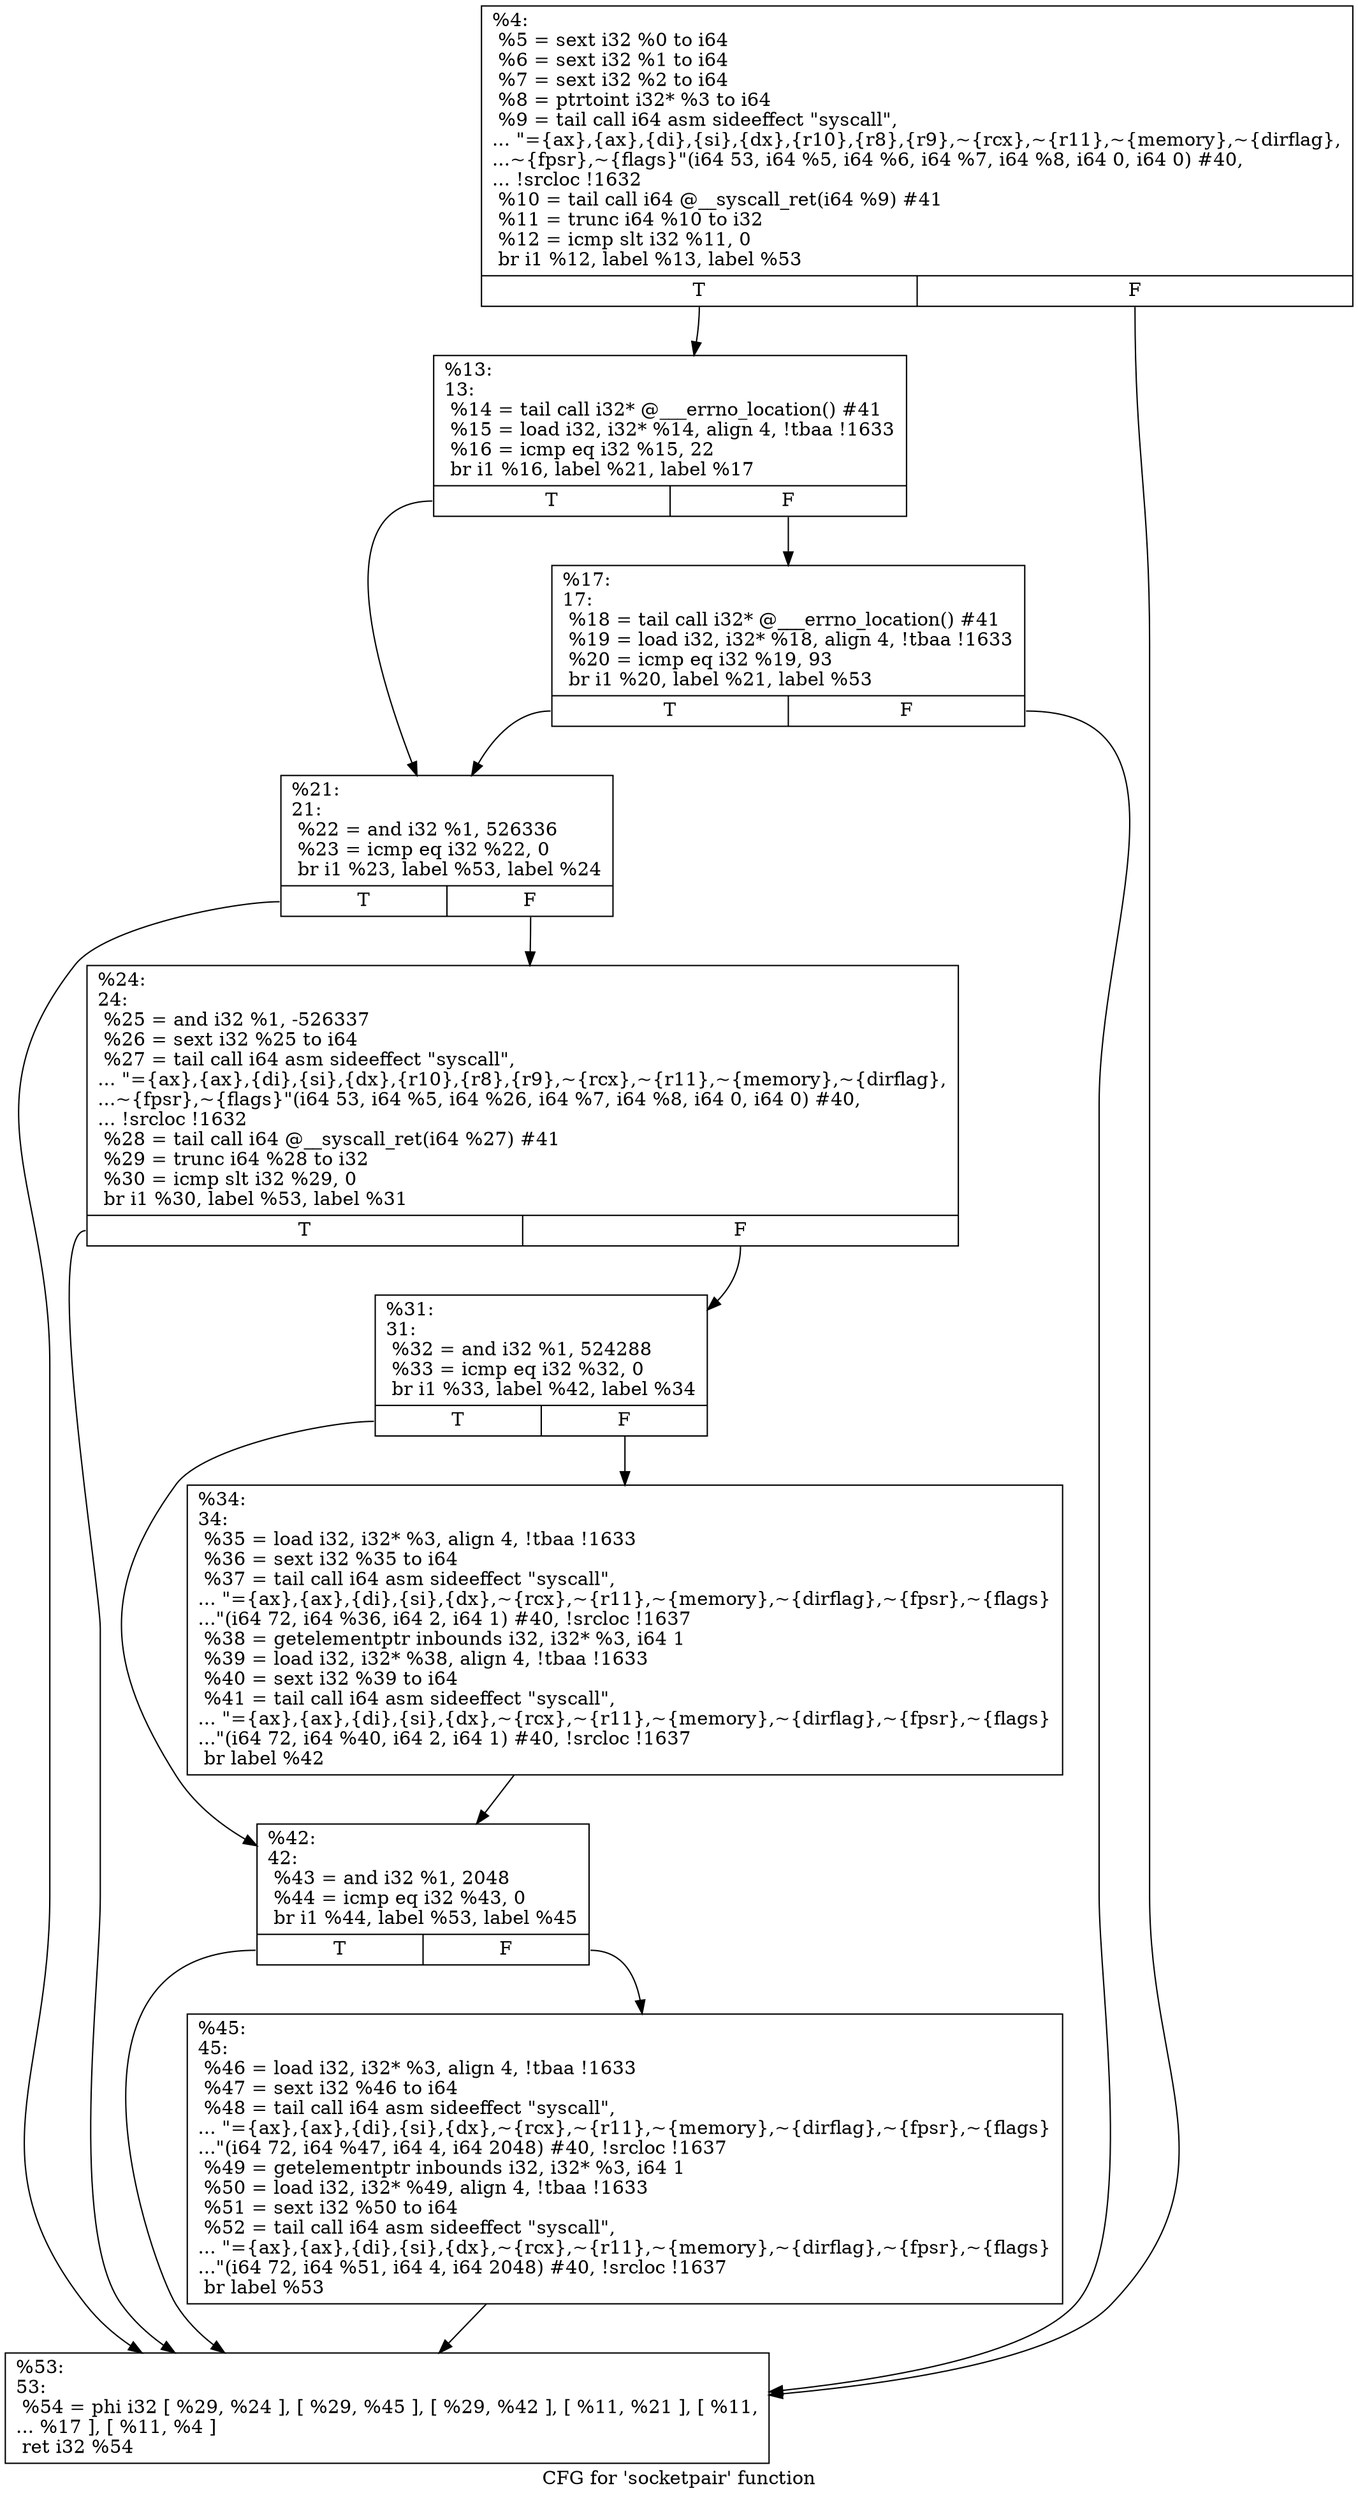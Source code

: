 digraph "CFG for 'socketpair' function" {
	label="CFG for 'socketpair' function";

	Node0x1914a10 [shape=record,label="{%4:\l  %5 = sext i32 %0 to i64\l  %6 = sext i32 %1 to i64\l  %7 = sext i32 %2 to i64\l  %8 = ptrtoint i32* %3 to i64\l  %9 = tail call i64 asm sideeffect \"syscall\",\l... \"=\{ax\},\{ax\},\{di\},\{si\},\{dx\},\{r10\},\{r8\},\{r9\},~\{rcx\},~\{r11\},~\{memory\},~\{dirflag\},\l...~\{fpsr\},~\{flags\}\"(i64 53, i64 %5, i64 %6, i64 %7, i64 %8, i64 0, i64 0) #40,\l... !srcloc !1632\l  %10 = tail call i64 @__syscall_ret(i64 %9) #41\l  %11 = trunc i64 %10 to i32\l  %12 = icmp slt i32 %11, 0\l  br i1 %12, label %13, label %53\l|{<s0>T|<s1>F}}"];
	Node0x1914a10:s0 -> Node0x1916a00;
	Node0x1914a10:s1 -> Node0x1916c80;
	Node0x1916a00 [shape=record,label="{%13:\l13:                                               \l  %14 = tail call i32* @___errno_location() #41\l  %15 = load i32, i32* %14, align 4, !tbaa !1633\l  %16 = icmp eq i32 %15, 22\l  br i1 %16, label %21, label %17\l|{<s0>T|<s1>F}}"];
	Node0x1916a00:s0 -> Node0x1916aa0;
	Node0x1916a00:s1 -> Node0x1916a50;
	Node0x1916a50 [shape=record,label="{%17:\l17:                                               \l  %18 = tail call i32* @___errno_location() #41\l  %19 = load i32, i32* %18, align 4, !tbaa !1633\l  %20 = icmp eq i32 %19, 93\l  br i1 %20, label %21, label %53\l|{<s0>T|<s1>F}}"];
	Node0x1916a50:s0 -> Node0x1916aa0;
	Node0x1916a50:s1 -> Node0x1916c80;
	Node0x1916aa0 [shape=record,label="{%21:\l21:                                               \l  %22 = and i32 %1, 526336\l  %23 = icmp eq i32 %22, 0\l  br i1 %23, label %53, label %24\l|{<s0>T|<s1>F}}"];
	Node0x1916aa0:s0 -> Node0x1916c80;
	Node0x1916aa0:s1 -> Node0x1916af0;
	Node0x1916af0 [shape=record,label="{%24:\l24:                                               \l  %25 = and i32 %1, -526337\l  %26 = sext i32 %25 to i64\l  %27 = tail call i64 asm sideeffect \"syscall\",\l... \"=\{ax\},\{ax\},\{di\},\{si\},\{dx\},\{r10\},\{r8\},\{r9\},~\{rcx\},~\{r11\},~\{memory\},~\{dirflag\},\l...~\{fpsr\},~\{flags\}\"(i64 53, i64 %5, i64 %26, i64 %7, i64 %8, i64 0, i64 0) #40,\l... !srcloc !1632\l  %28 = tail call i64 @__syscall_ret(i64 %27) #41\l  %29 = trunc i64 %28 to i32\l  %30 = icmp slt i32 %29, 0\l  br i1 %30, label %53, label %31\l|{<s0>T|<s1>F}}"];
	Node0x1916af0:s0 -> Node0x1916c80;
	Node0x1916af0:s1 -> Node0x1916b40;
	Node0x1916b40 [shape=record,label="{%31:\l31:                                               \l  %32 = and i32 %1, 524288\l  %33 = icmp eq i32 %32, 0\l  br i1 %33, label %42, label %34\l|{<s0>T|<s1>F}}"];
	Node0x1916b40:s0 -> Node0x1916be0;
	Node0x1916b40:s1 -> Node0x1916b90;
	Node0x1916b90 [shape=record,label="{%34:\l34:                                               \l  %35 = load i32, i32* %3, align 4, !tbaa !1633\l  %36 = sext i32 %35 to i64\l  %37 = tail call i64 asm sideeffect \"syscall\",\l... \"=\{ax\},\{ax\},\{di\},\{si\},\{dx\},~\{rcx\},~\{r11\},~\{memory\},~\{dirflag\},~\{fpsr\},~\{flags\}\l...\"(i64 72, i64 %36, i64 2, i64 1) #40, !srcloc !1637\l  %38 = getelementptr inbounds i32, i32* %3, i64 1\l  %39 = load i32, i32* %38, align 4, !tbaa !1633\l  %40 = sext i32 %39 to i64\l  %41 = tail call i64 asm sideeffect \"syscall\",\l... \"=\{ax\},\{ax\},\{di\},\{si\},\{dx\},~\{rcx\},~\{r11\},~\{memory\},~\{dirflag\},~\{fpsr\},~\{flags\}\l...\"(i64 72, i64 %40, i64 2, i64 1) #40, !srcloc !1637\l  br label %42\l}"];
	Node0x1916b90 -> Node0x1916be0;
	Node0x1916be0 [shape=record,label="{%42:\l42:                                               \l  %43 = and i32 %1, 2048\l  %44 = icmp eq i32 %43, 0\l  br i1 %44, label %53, label %45\l|{<s0>T|<s1>F}}"];
	Node0x1916be0:s0 -> Node0x1916c80;
	Node0x1916be0:s1 -> Node0x1916c30;
	Node0x1916c30 [shape=record,label="{%45:\l45:                                               \l  %46 = load i32, i32* %3, align 4, !tbaa !1633\l  %47 = sext i32 %46 to i64\l  %48 = tail call i64 asm sideeffect \"syscall\",\l... \"=\{ax\},\{ax\},\{di\},\{si\},\{dx\},~\{rcx\},~\{r11\},~\{memory\},~\{dirflag\},~\{fpsr\},~\{flags\}\l...\"(i64 72, i64 %47, i64 4, i64 2048) #40, !srcloc !1637\l  %49 = getelementptr inbounds i32, i32* %3, i64 1\l  %50 = load i32, i32* %49, align 4, !tbaa !1633\l  %51 = sext i32 %50 to i64\l  %52 = tail call i64 asm sideeffect \"syscall\",\l... \"=\{ax\},\{ax\},\{di\},\{si\},\{dx\},~\{rcx\},~\{r11\},~\{memory\},~\{dirflag\},~\{fpsr\},~\{flags\}\l...\"(i64 72, i64 %51, i64 4, i64 2048) #40, !srcloc !1637\l  br label %53\l}"];
	Node0x1916c30 -> Node0x1916c80;
	Node0x1916c80 [shape=record,label="{%53:\l53:                                               \l  %54 = phi i32 [ %29, %24 ], [ %29, %45 ], [ %29, %42 ], [ %11, %21 ], [ %11,\l... %17 ], [ %11, %4 ]\l  ret i32 %54\l}"];
}
